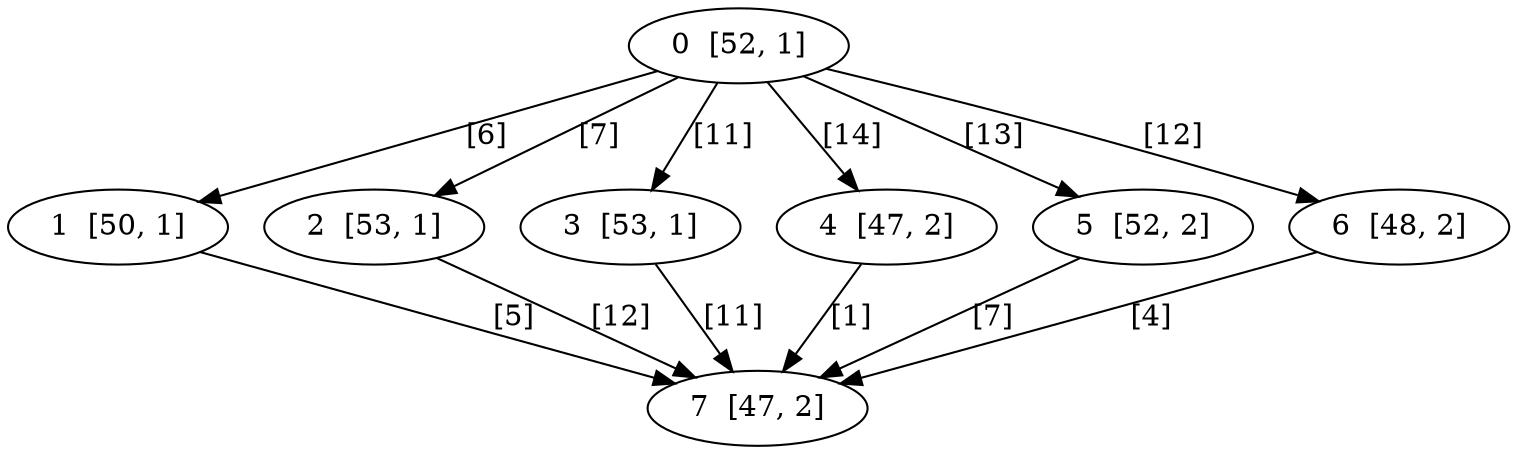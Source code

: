 digraph DAG {
    0  [label="0  [52, 1]"]
    1  [label="1  [50, 1]"]
    2  [label="2  [53, 1]"]
    3  [label="3  [53, 1]"]
    4  [label="4  [47, 2]"]
    5  [label="5  [52, 2]"]
    6  [label="6  [48, 2]"]
    7  [label="7  [47, 2]"]

    0 -> 1    [ label = "[6]" ]
    0 -> 2    [ label = "[7]" ]
    0 -> 3    [ label = "[11]" ]
    0 -> 4    [ label = "[14]" ]
    0 -> 5    [ label = "[13]" ]
    0 -> 6    [ label = "[12]" ]
    1 -> 7    [ label = "[5]" ]
    2 -> 7    [ label = "[12]" ]
    3 -> 7    [ label = "[11]" ]
    4 -> 7    [ label = "[1]" ]
    5 -> 7    [ label = "[7]" ]
    6 -> 7    [ label = "[4]" ]
}
